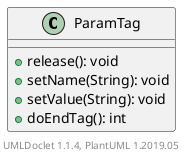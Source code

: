 @startuml

    class ParamTag [[ParamTag.html]] {
        +release(): void
        +setName(String): void
        +setValue(String): void
        +doEndTag(): int
    }


    center footer UMLDoclet 1.1.4, PlantUML 1.2019.05
@enduml

